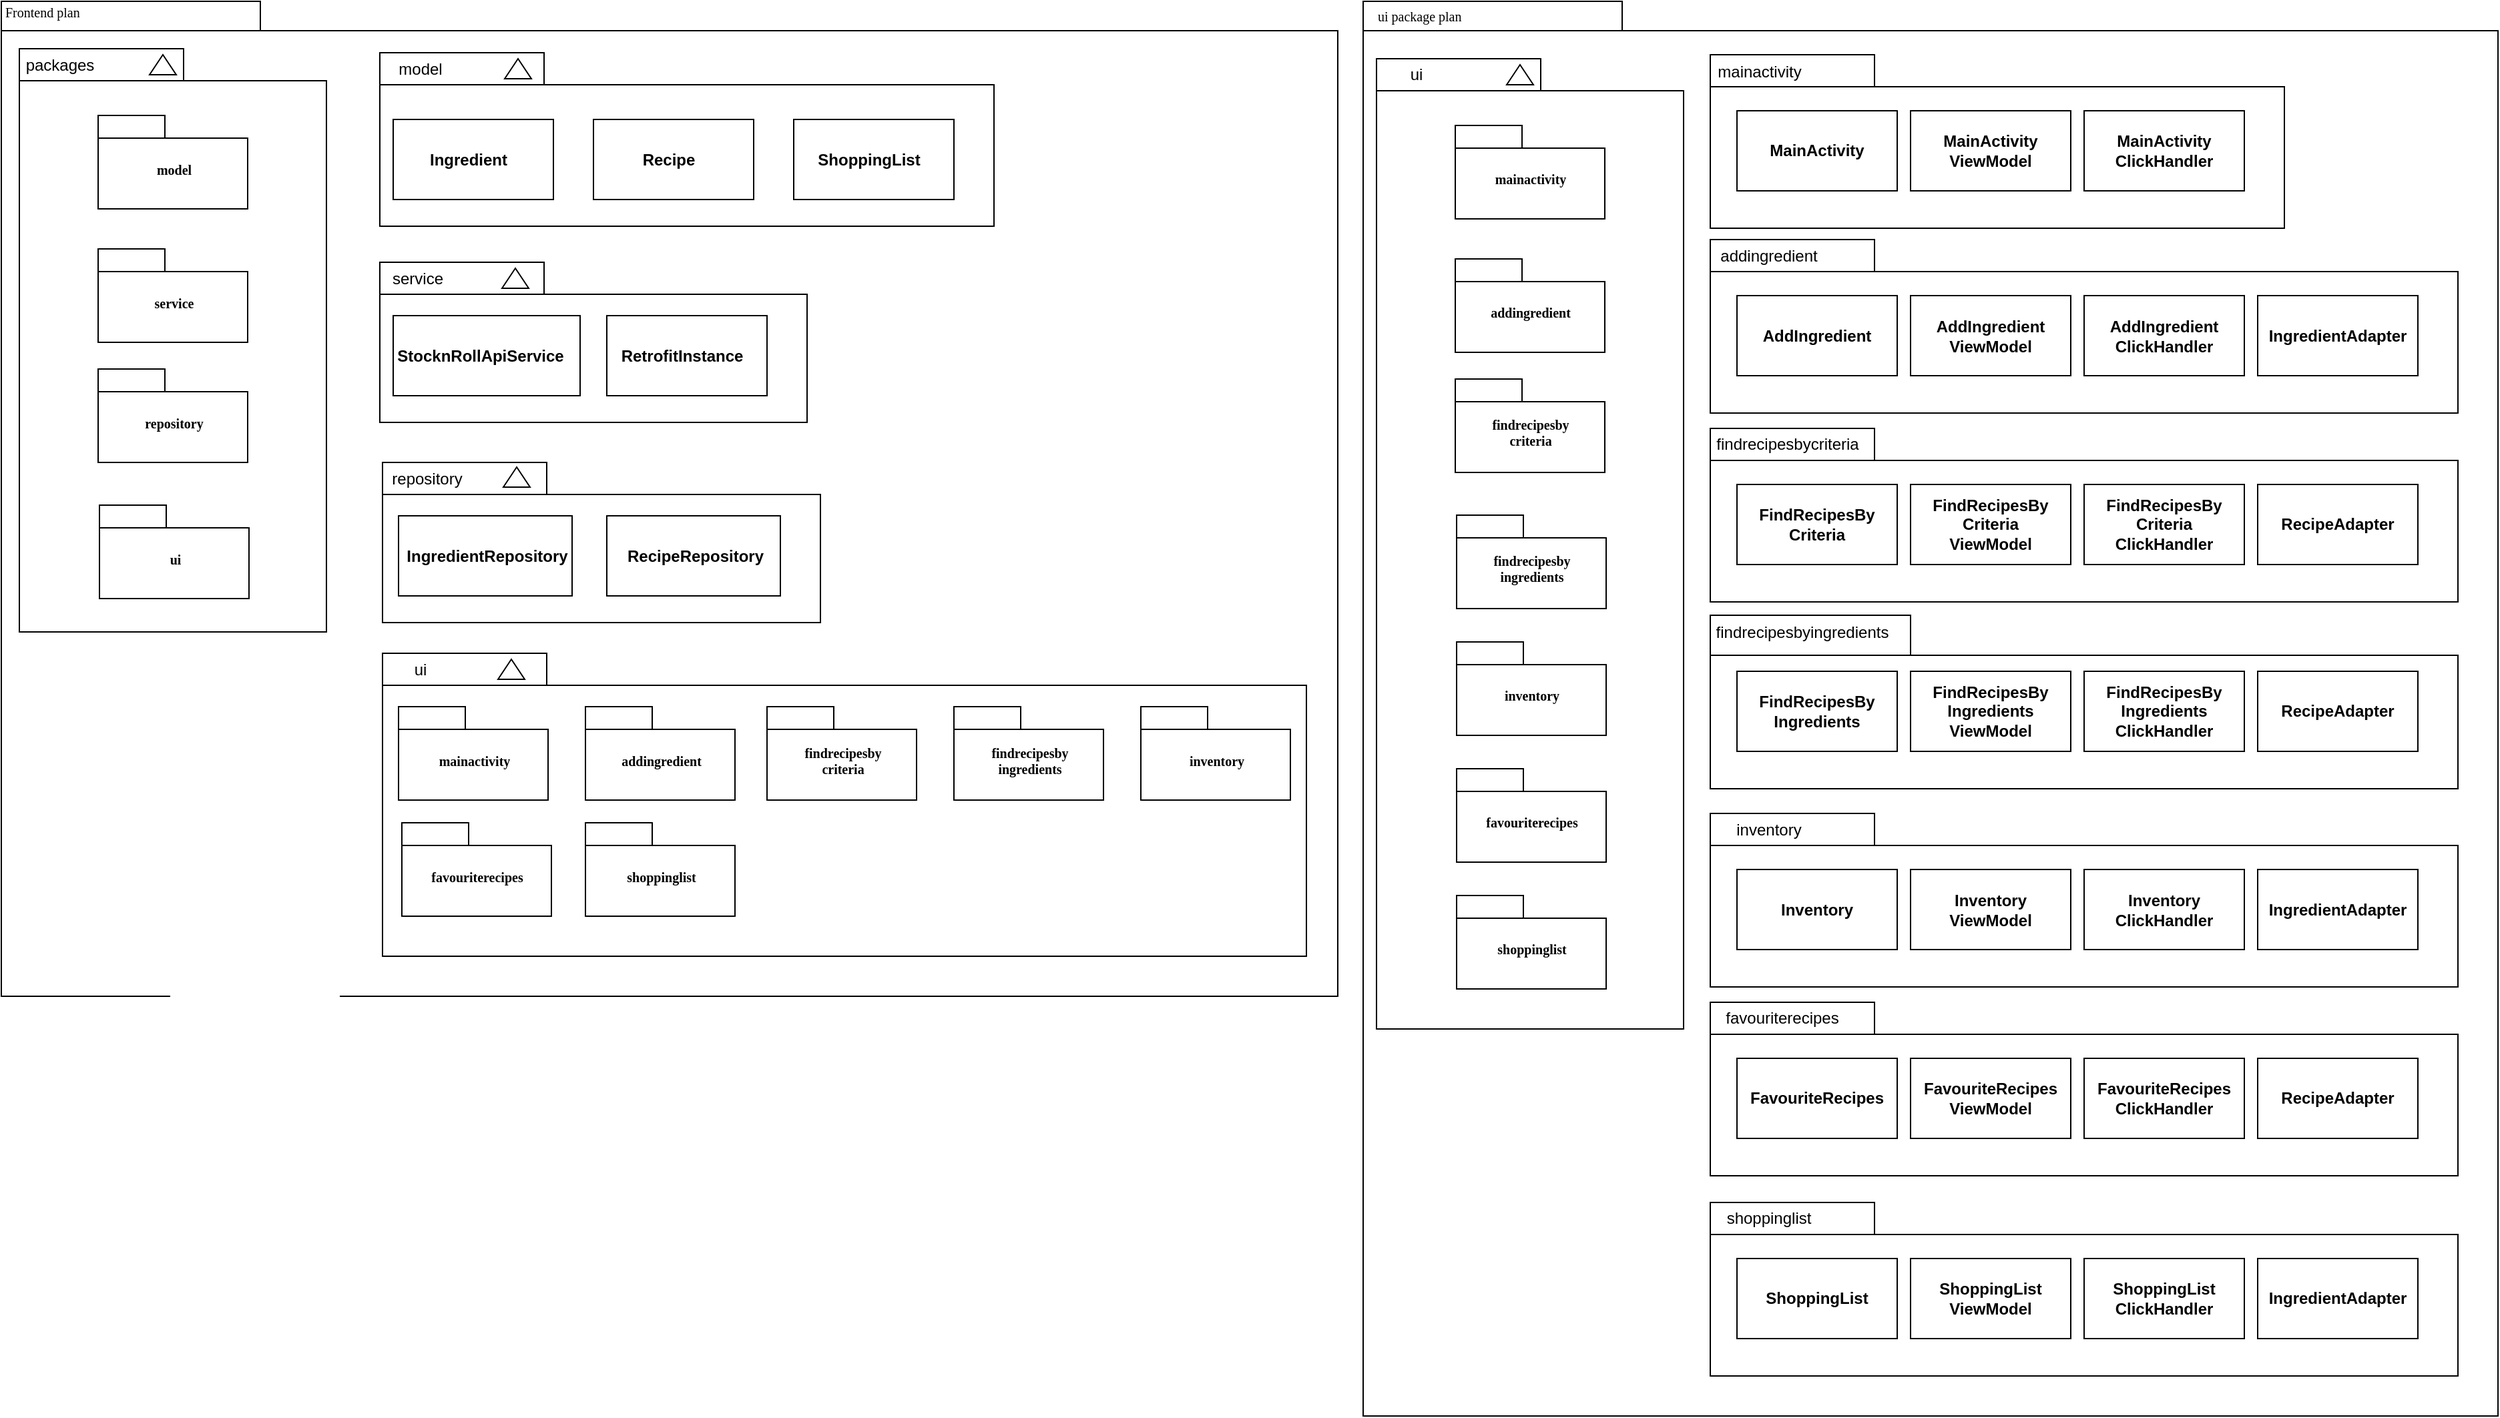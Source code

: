 <mxfile version="24.7.16">
  <diagram name="Page-1" id="b5b7bab2-c9e2-2cf4-8b2a-24fd1a2a6d21">
    <mxGraphModel dx="714" dy="596" grid="1" gridSize="10" guides="1" tooltips="1" connect="1" arrows="1" fold="1" page="1" pageScale="1" pageWidth="827" pageHeight="1169" background="none" math="0" shadow="0">
      <root>
        <mxCell id="0" />
        <mxCell id="1" parent="0" />
        <mxCell id="6e0c8c40b5770093-72" value="" style="shape=folder;fontStyle=1;spacingTop=10;tabWidth=194;tabHeight=22;tabPosition=left;html=1;rounded=0;shadow=0;comic=0;labelBackgroundColor=none;strokeWidth=1;fillColor=none;fontFamily=Verdana;fontSize=10;align=center;" parent="1" vertex="1">
          <mxGeometry x="20" y="13" width="1001" height="745.5" as="geometry" />
        </mxCell>
        <mxCell id="6e0c8c40b5770093-73" value="Frontend plan" style="text;html=1;align=left;verticalAlign=top;spacingTop=-4;fontSize=10;fontFamily=Verdana" parent="1" vertex="1">
          <mxGeometry x="21" y="13" width="130" height="20" as="geometry" />
        </mxCell>
        <mxCell id="JMxXBcDuFq-GakgdSsCB-2" value="" style="group" vertex="1" connectable="0" parent="1">
          <mxGeometry x="33.5" y="45.5" width="230" height="693" as="geometry" />
        </mxCell>
        <mxCell id="JMxXBcDuFq-GakgdSsCB-3" value="&amp;nbsp;" style="text;whiteSpace=wrap;html=1;" vertex="1" parent="JMxXBcDuFq-GakgdSsCB-2">
          <mxGeometry x="40" y="313" width="40" height="40" as="geometry" />
        </mxCell>
        <mxCell id="JMxXBcDuFq-GakgdSsCB-4" value="" style="shape=folder;fontStyle=1;spacingTop=10;tabWidth=123;tabHeight=24;tabPosition=left;html=1;rounded=0;shadow=0;comic=0;labelBackgroundColor=none;strokeWidth=1;fontFamily=Verdana;fontSize=10;align=center;" vertex="1" parent="JMxXBcDuFq-GakgdSsCB-2">
          <mxGeometry y="3" width="230" height="437" as="geometry" />
        </mxCell>
        <mxCell id="JMxXBcDuFq-GakgdSsCB-5" value="" style="triangle;whiteSpace=wrap;html=1;rounded=0;shadow=0;comic=0;labelBackgroundColor=none;strokeWidth=1;fontFamily=Verdana;fontSize=10;align=center;rotation=-90;" vertex="1" parent="JMxXBcDuFq-GakgdSsCB-2">
          <mxGeometry x="100" y="5" width="15" height="20" as="geometry" />
        </mxCell>
        <mxCell id="JMxXBcDuFq-GakgdSsCB-6" value="model" style="shape=folder;fontStyle=1;spacingTop=10;tabWidth=50;tabHeight=17;tabPosition=left;html=1;rounded=0;shadow=0;comic=0;labelBackgroundColor=none;strokeWidth=1;fontFamily=Verdana;fontSize=10;align=center;" vertex="1" parent="JMxXBcDuFq-GakgdSsCB-2">
          <mxGeometry x="59" y="53" width="112" height="70" as="geometry" />
        </mxCell>
        <mxCell id="JMxXBcDuFq-GakgdSsCB-8" value="service" style="shape=folder;fontStyle=1;spacingTop=10;tabWidth=50;tabHeight=17;tabPosition=left;html=1;rounded=0;shadow=0;comic=0;labelBackgroundColor=none;strokeWidth=1;fontFamily=Verdana;fontSize=10;align=center;" vertex="1" parent="JMxXBcDuFq-GakgdSsCB-2">
          <mxGeometry x="59" y="153" width="112" height="70" as="geometry" />
        </mxCell>
        <mxCell id="JMxXBcDuFq-GakgdSsCB-9" value="ui" style="shape=folder;fontStyle=1;spacingTop=10;tabWidth=50;tabHeight=17;tabPosition=left;html=1;rounded=0;shadow=0;comic=0;labelBackgroundColor=none;strokeWidth=1;fontFamily=Verdana;fontSize=10;align=center;" vertex="1" parent="JMxXBcDuFq-GakgdSsCB-2">
          <mxGeometry x="60" y="345" width="112" height="70" as="geometry" />
        </mxCell>
        <mxCell id="JMxXBcDuFq-GakgdSsCB-11" value="&lt;div&gt;packages&lt;/div&gt;" style="text;strokeColor=none;align=center;fillColor=none;html=1;verticalAlign=middle;whiteSpace=wrap;rounded=0;" vertex="1" parent="JMxXBcDuFq-GakgdSsCB-2">
          <mxGeometry width="60" height="30" as="geometry" />
        </mxCell>
        <mxCell id="JMxXBcDuFq-GakgdSsCB-47" value="repository" style="shape=folder;fontStyle=1;spacingTop=10;tabWidth=50;tabHeight=17;tabPosition=left;html=1;rounded=0;shadow=0;comic=0;labelBackgroundColor=none;strokeWidth=1;fontFamily=Verdana;fontSize=10;align=center;" vertex="1" parent="JMxXBcDuFq-GakgdSsCB-2">
          <mxGeometry x="59" y="243" width="112" height="70" as="geometry" />
        </mxCell>
        <mxCell id="JMxXBcDuFq-GakgdSsCB-12" value="" style="group" vertex="1" connectable="0" parent="1">
          <mxGeometry x="303.5" y="48.5" width="460" height="133" as="geometry" />
        </mxCell>
        <mxCell id="JMxXBcDuFq-GakgdSsCB-13" value="" style="shape=folder;fontStyle=1;spacingTop=10;tabWidth=123;tabHeight=24;tabPosition=left;html=1;rounded=0;shadow=0;comic=0;labelBackgroundColor=none;strokeWidth=1;fontFamily=Verdana;fontSize=10;align=center;" vertex="1" parent="JMxXBcDuFq-GakgdSsCB-12">
          <mxGeometry y="3" width="460" height="130" as="geometry" />
        </mxCell>
        <mxCell id="JMxXBcDuFq-GakgdSsCB-14" value="" style="triangle;whiteSpace=wrap;html=1;rounded=0;shadow=0;comic=0;labelBackgroundColor=none;strokeWidth=1;fontFamily=Verdana;fontSize=10;align=center;rotation=-90;" vertex="1" parent="JMxXBcDuFq-GakgdSsCB-12">
          <mxGeometry x="96" y="5" width="15" height="20" as="geometry" />
        </mxCell>
        <mxCell id="JMxXBcDuFq-GakgdSsCB-15" value="model" style="text;strokeColor=none;align=center;fillColor=none;html=1;verticalAlign=middle;whiteSpace=wrap;rounded=0;" vertex="1" parent="JMxXBcDuFq-GakgdSsCB-12">
          <mxGeometry width="60" height="30" as="geometry" />
        </mxCell>
        <mxCell id="JMxXBcDuFq-GakgdSsCB-16" value="" style="group" vertex="1" connectable="0" parent="JMxXBcDuFq-GakgdSsCB-12">
          <mxGeometry x="10" y="53" width="120" height="60" as="geometry" />
        </mxCell>
        <mxCell id="JMxXBcDuFq-GakgdSsCB-17" value="" style="rounded=0;whiteSpace=wrap;html=1;" vertex="1" parent="JMxXBcDuFq-GakgdSsCB-16">
          <mxGeometry width="120" height="60" as="geometry" />
        </mxCell>
        <mxCell id="JMxXBcDuFq-GakgdSsCB-18" value="Ingredient" style="text;strokeColor=none;align=center;fillColor=none;html=1;verticalAlign=middle;whiteSpace=wrap;rounded=0;fontStyle=1" vertex="1" parent="JMxXBcDuFq-GakgdSsCB-16">
          <mxGeometry x="26" y="15" width="60" height="30" as="geometry" />
        </mxCell>
        <mxCell id="JMxXBcDuFq-GakgdSsCB-19" value="" style="group" vertex="1" connectable="0" parent="JMxXBcDuFq-GakgdSsCB-12">
          <mxGeometry x="160" y="53" width="120" height="60" as="geometry" />
        </mxCell>
        <mxCell id="JMxXBcDuFq-GakgdSsCB-20" value="" style="rounded=0;whiteSpace=wrap;html=1;" vertex="1" parent="JMxXBcDuFq-GakgdSsCB-19">
          <mxGeometry width="120" height="60" as="geometry" />
        </mxCell>
        <mxCell id="JMxXBcDuFq-GakgdSsCB-21" value="Recipe" style="text;strokeColor=none;align=center;fillColor=none;html=1;verticalAlign=middle;whiteSpace=wrap;rounded=0;fontStyle=1" vertex="1" parent="JMxXBcDuFq-GakgdSsCB-19">
          <mxGeometry x="26" y="15" width="60" height="30" as="geometry" />
        </mxCell>
        <mxCell id="JMxXBcDuFq-GakgdSsCB-22" value="" style="group" vertex="1" connectable="0" parent="JMxXBcDuFq-GakgdSsCB-12">
          <mxGeometry x="310" y="53" width="120" height="60" as="geometry" />
        </mxCell>
        <mxCell id="JMxXBcDuFq-GakgdSsCB-23" value="" style="rounded=0;whiteSpace=wrap;html=1;" vertex="1" parent="JMxXBcDuFq-GakgdSsCB-22">
          <mxGeometry width="120" height="60" as="geometry" />
        </mxCell>
        <mxCell id="JMxXBcDuFq-GakgdSsCB-24" value="ShoppingList" style="text;strokeColor=none;align=center;fillColor=none;html=1;verticalAlign=middle;whiteSpace=wrap;rounded=0;fontStyle=1" vertex="1" parent="JMxXBcDuFq-GakgdSsCB-22">
          <mxGeometry x="26" y="15" width="60" height="30" as="geometry" />
        </mxCell>
        <mxCell id="JMxXBcDuFq-GakgdSsCB-36" value="" style="shape=folder;fontStyle=1;spacingTop=10;tabWidth=123;tabHeight=24;tabPosition=left;html=1;rounded=0;shadow=0;comic=0;labelBackgroundColor=none;strokeWidth=1;fontFamily=Verdana;fontSize=10;align=center;" vertex="1" parent="1">
          <mxGeometry x="305.5" y="501.5" width="692" height="227" as="geometry" />
        </mxCell>
        <mxCell id="JMxXBcDuFq-GakgdSsCB-37" value="mainactivity" style="shape=folder;fontStyle=1;spacingTop=10;tabWidth=50;tabHeight=17;tabPosition=left;html=1;rounded=0;shadow=0;comic=0;labelBackgroundColor=none;strokeWidth=1;fontFamily=Verdana;fontSize=10;align=center;" vertex="1" parent="1">
          <mxGeometry x="317.5" y="541.5" width="112" height="70" as="geometry" />
        </mxCell>
        <mxCell id="JMxXBcDuFq-GakgdSsCB-38" value="" style="triangle;whiteSpace=wrap;html=1;rounded=0;shadow=0;comic=0;labelBackgroundColor=none;strokeWidth=1;fontFamily=Verdana;fontSize=10;align=center;rotation=-90;" vertex="1" parent="1">
          <mxGeometry x="394.5" y="503.5" width="15" height="20" as="geometry" />
        </mxCell>
        <mxCell id="JMxXBcDuFq-GakgdSsCB-39" value="ui" style="text;strokeColor=none;align=center;fillColor=none;html=1;verticalAlign=middle;whiteSpace=wrap;rounded=0;" vertex="1" parent="1">
          <mxGeometry x="303.5" y="498.5" width="60" height="30" as="geometry" />
        </mxCell>
        <mxCell id="JMxXBcDuFq-GakgdSsCB-40" value="addingredient" style="shape=folder;fontStyle=1;spacingTop=10;tabWidth=50;tabHeight=17;tabPosition=left;html=1;rounded=0;shadow=0;comic=0;labelBackgroundColor=none;strokeWidth=1;fontFamily=Verdana;fontSize=10;align=center;" vertex="1" parent="1">
          <mxGeometry x="457.5" y="541.5" width="112" height="70" as="geometry" />
        </mxCell>
        <mxCell id="JMxXBcDuFq-GakgdSsCB-54" value="" style="group" vertex="1" connectable="0" parent="1">
          <mxGeometry x="305.5" y="355.5" width="328" height="123" as="geometry" />
        </mxCell>
        <mxCell id="JMxXBcDuFq-GakgdSsCB-48" value="" style="shape=folder;fontStyle=1;spacingTop=10;tabWidth=123;tabHeight=24;tabPosition=left;html=1;rounded=0;shadow=0;comic=0;labelBackgroundColor=none;strokeWidth=1;fontFamily=Verdana;fontSize=10;align=center;" vertex="1" parent="JMxXBcDuFq-GakgdSsCB-54">
          <mxGeometry y="3" width="328" height="120" as="geometry" />
        </mxCell>
        <mxCell id="JMxXBcDuFq-GakgdSsCB-44" value="" style="group" vertex="1" connectable="0" parent="JMxXBcDuFq-GakgdSsCB-54">
          <mxGeometry x="168" y="43" width="130" height="60" as="geometry" />
        </mxCell>
        <mxCell id="JMxXBcDuFq-GakgdSsCB-45" value="" style="rounded=0;whiteSpace=wrap;html=1;" vertex="1" parent="JMxXBcDuFq-GakgdSsCB-44">
          <mxGeometry width="130" height="60" as="geometry" />
        </mxCell>
        <mxCell id="JMxXBcDuFq-GakgdSsCB-46" value="RecipeRepository" style="text;strokeColor=none;align=center;fillColor=none;html=1;verticalAlign=middle;whiteSpace=wrap;rounded=0;fontStyle=1" vertex="1" parent="JMxXBcDuFq-GakgdSsCB-44">
          <mxGeometry x="36" y="15" width="60" height="30" as="geometry" />
        </mxCell>
        <mxCell id="JMxXBcDuFq-GakgdSsCB-43" value="" style="group" vertex="1" connectable="0" parent="JMxXBcDuFq-GakgdSsCB-54">
          <mxGeometry x="12" y="43" width="130" height="60" as="geometry" />
        </mxCell>
        <mxCell id="JMxXBcDuFq-GakgdSsCB-49" value="" style="group" vertex="1" connectable="0" parent="JMxXBcDuFq-GakgdSsCB-43">
          <mxGeometry width="130" height="60" as="geometry" />
        </mxCell>
        <mxCell id="JMxXBcDuFq-GakgdSsCB-41" value="" style="rounded=0;whiteSpace=wrap;html=1;" vertex="1" parent="JMxXBcDuFq-GakgdSsCB-49">
          <mxGeometry width="130" height="60" as="geometry" />
        </mxCell>
        <mxCell id="JMxXBcDuFq-GakgdSsCB-42" value="&lt;div&gt;IngredientRepository&lt;/div&gt;" style="text;strokeColor=none;align=center;fillColor=none;html=1;verticalAlign=middle;whiteSpace=wrap;rounded=0;fontStyle=1" vertex="1" parent="JMxXBcDuFq-GakgdSsCB-49">
          <mxGeometry x="36" y="15" width="60" height="30" as="geometry" />
        </mxCell>
        <mxCell id="JMxXBcDuFq-GakgdSsCB-51" value="repository" style="text;strokeColor=none;align=center;fillColor=none;html=1;verticalAlign=middle;whiteSpace=wrap;rounded=0;" vertex="1" parent="JMxXBcDuFq-GakgdSsCB-54">
          <mxGeometry x="3" width="60" height="30" as="geometry" />
        </mxCell>
        <mxCell id="JMxXBcDuFq-GakgdSsCB-53" value="" style="triangle;whiteSpace=wrap;html=1;rounded=0;shadow=0;comic=0;labelBackgroundColor=none;strokeWidth=1;fontFamily=Verdana;fontSize=10;align=center;rotation=-90;" vertex="1" parent="JMxXBcDuFq-GakgdSsCB-54">
          <mxGeometry x="93" y="4" width="15" height="20" as="geometry" />
        </mxCell>
        <mxCell id="JMxXBcDuFq-GakgdSsCB-55" value="" style="group" vertex="1" connectable="0" parent="1">
          <mxGeometry x="301.5" y="205.5" width="322" height="123" as="geometry" />
        </mxCell>
        <mxCell id="JMxXBcDuFq-GakgdSsCB-25" value="" style="shape=folder;fontStyle=1;spacingTop=10;tabWidth=123;tabHeight=24;tabPosition=left;html=1;rounded=0;shadow=0;comic=0;labelBackgroundColor=none;strokeWidth=1;fontFamily=Verdana;fontSize=10;align=center;" vertex="1" parent="JMxXBcDuFq-GakgdSsCB-55">
          <mxGeometry x="2" y="3" width="320" height="120" as="geometry" />
        </mxCell>
        <mxCell id="JMxXBcDuFq-GakgdSsCB-26" value="" style="triangle;whiteSpace=wrap;html=1;rounded=0;shadow=0;comic=0;labelBackgroundColor=none;strokeWidth=1;fontFamily=Verdana;fontSize=10;align=center;rotation=-90;" vertex="1" parent="JMxXBcDuFq-GakgdSsCB-55">
          <mxGeometry x="96" y="5" width="15" height="20" as="geometry" />
        </mxCell>
        <mxCell id="JMxXBcDuFq-GakgdSsCB-27" value="service" style="text;strokeColor=none;align=center;fillColor=none;html=1;verticalAlign=middle;whiteSpace=wrap;rounded=0;" vertex="1" parent="JMxXBcDuFq-GakgdSsCB-55">
          <mxGeometry width="60" height="30" as="geometry" />
        </mxCell>
        <mxCell id="JMxXBcDuFq-GakgdSsCB-29" value="" style="group" vertex="1" connectable="0" parent="JMxXBcDuFq-GakgdSsCB-55">
          <mxGeometry x="12" y="43" width="140" height="60" as="geometry" />
        </mxCell>
        <mxCell id="JMxXBcDuFq-GakgdSsCB-30" value="" style="rounded=0;whiteSpace=wrap;html=1;" vertex="1" parent="JMxXBcDuFq-GakgdSsCB-29">
          <mxGeometry width="140" height="60" as="geometry" />
        </mxCell>
        <mxCell id="JMxXBcDuFq-GakgdSsCB-31" value="StocknRollApiService" style="text;strokeColor=none;align=center;fillColor=none;html=1;verticalAlign=middle;whiteSpace=wrap;rounded=0;fontStyle=1" vertex="1" parent="JMxXBcDuFq-GakgdSsCB-29">
          <mxGeometry x="30.333" y="15" width="70" height="30" as="geometry" />
        </mxCell>
        <mxCell id="JMxXBcDuFq-GakgdSsCB-32" value="" style="group" vertex="1" connectable="0" parent="JMxXBcDuFq-GakgdSsCB-55">
          <mxGeometry x="172" y="43" width="120" height="60" as="geometry" />
        </mxCell>
        <mxCell id="JMxXBcDuFq-GakgdSsCB-33" value="" style="rounded=0;whiteSpace=wrap;html=1;" vertex="1" parent="JMxXBcDuFq-GakgdSsCB-32">
          <mxGeometry width="120" height="60" as="geometry" />
        </mxCell>
        <mxCell id="JMxXBcDuFq-GakgdSsCB-34" value="RetrofitInstance" style="text;strokeColor=none;align=center;fillColor=none;html=1;verticalAlign=middle;whiteSpace=wrap;rounded=0;fontStyle=1" vertex="1" parent="JMxXBcDuFq-GakgdSsCB-32">
          <mxGeometry x="26" y="15" width="60" height="30" as="geometry" />
        </mxCell>
        <mxCell id="JMxXBcDuFq-GakgdSsCB-56" value="findrecipesby&lt;br&gt;criteria" style="shape=folder;fontStyle=1;spacingTop=10;tabWidth=50;tabHeight=17;tabPosition=left;html=1;rounded=0;shadow=0;comic=0;labelBackgroundColor=none;strokeWidth=1;fontFamily=Verdana;fontSize=10;align=center;" vertex="1" parent="1">
          <mxGeometry x="593.5" y="541.5" width="112" height="70" as="geometry" />
        </mxCell>
        <mxCell id="JMxXBcDuFq-GakgdSsCB-57" value="findrecipesby&lt;br&gt;ingredients" style="shape=folder;fontStyle=1;spacingTop=10;tabWidth=50;tabHeight=17;tabPosition=left;html=1;rounded=0;shadow=0;comic=0;labelBackgroundColor=none;strokeWidth=1;fontFamily=Verdana;fontSize=10;align=center;" vertex="1" parent="1">
          <mxGeometry x="733.5" y="541.5" width="112" height="70" as="geometry" />
        </mxCell>
        <mxCell id="JMxXBcDuFq-GakgdSsCB-58" value="inventory" style="shape=folder;fontStyle=1;spacingTop=10;tabWidth=50;tabHeight=17;tabPosition=left;html=1;rounded=0;shadow=0;comic=0;labelBackgroundColor=none;strokeWidth=1;fontFamily=Verdana;fontSize=10;align=center;" vertex="1" parent="1">
          <mxGeometry x="873.5" y="541.5" width="112" height="70" as="geometry" />
        </mxCell>
        <mxCell id="JMxXBcDuFq-GakgdSsCB-59" value="shoppinglist" style="shape=folder;fontStyle=1;spacingTop=10;tabWidth=50;tabHeight=17;tabPosition=left;html=1;rounded=0;shadow=0;comic=0;labelBackgroundColor=none;strokeWidth=1;fontFamily=Verdana;fontSize=10;align=center;" vertex="1" parent="1">
          <mxGeometry x="457.5" y="628.5" width="112" height="70" as="geometry" />
        </mxCell>
        <mxCell id="JMxXBcDuFq-GakgdSsCB-62" value="" style="shape=folder;fontStyle=0;spacingTop=10;tabWidth=194;tabHeight=22;tabPosition=left;html=1;rounded=0;shadow=0;comic=0;labelBackgroundColor=none;strokeWidth=1;fillColor=none;fontFamily=Verdana;fontSize=10;align=center;" vertex="1" parent="1">
          <mxGeometry x="1040" y="13" width="850" height="1060" as="geometry" />
        </mxCell>
        <mxCell id="JMxXBcDuFq-GakgdSsCB-63" value="ui package plan" style="text;html=1;align=left;verticalAlign=top;spacingTop=-4;fontSize=10;fontFamily=Verdana" vertex="1" parent="1">
          <mxGeometry x="1049" y="16" width="130" height="20" as="geometry" />
        </mxCell>
        <mxCell id="JMxXBcDuFq-GakgdSsCB-64" value="" style="group" vertex="1" connectable="0" parent="1">
          <mxGeometry x="1050" y="53" width="230" height="900" as="geometry" />
        </mxCell>
        <mxCell id="JMxXBcDuFq-GakgdSsCB-65" value="&amp;nbsp;" style="text;whiteSpace=wrap;html=1;" vertex="1" parent="JMxXBcDuFq-GakgdSsCB-64">
          <mxGeometry x="40" y="313" width="40" height="40" as="geometry" />
        </mxCell>
        <mxCell id="JMxXBcDuFq-GakgdSsCB-66" value="" style="shape=folder;fontStyle=1;spacingTop=10;tabWidth=123;tabHeight=24;tabPosition=left;html=1;rounded=0;shadow=0;comic=0;labelBackgroundColor=none;strokeWidth=1;fontFamily=Verdana;fontSize=10;align=center;" vertex="1" parent="JMxXBcDuFq-GakgdSsCB-64">
          <mxGeometry y="3" width="230" height="727" as="geometry" />
        </mxCell>
        <mxCell id="JMxXBcDuFq-GakgdSsCB-67" value="" style="triangle;whiteSpace=wrap;html=1;rounded=0;shadow=0;comic=0;labelBackgroundColor=none;strokeWidth=1;fontFamily=Verdana;fontSize=10;align=center;rotation=-90;" vertex="1" parent="JMxXBcDuFq-GakgdSsCB-64">
          <mxGeometry x="100" y="5" width="15" height="20" as="geometry" />
        </mxCell>
        <mxCell id="JMxXBcDuFq-GakgdSsCB-68" value="mainactivity" style="shape=folder;fontStyle=1;spacingTop=10;tabWidth=50;tabHeight=17;tabPosition=left;html=1;rounded=0;shadow=0;comic=0;labelBackgroundColor=none;strokeWidth=1;fontFamily=Verdana;fontSize=10;align=center;" vertex="1" parent="JMxXBcDuFq-GakgdSsCB-64">
          <mxGeometry x="59" y="53" width="112" height="70" as="geometry" />
        </mxCell>
        <mxCell id="JMxXBcDuFq-GakgdSsCB-69" value="addingredient" style="shape=folder;fontStyle=1;spacingTop=10;tabWidth=50;tabHeight=17;tabPosition=left;html=1;rounded=0;shadow=0;comic=0;labelBackgroundColor=none;strokeWidth=1;fontFamily=Verdana;fontSize=10;align=center;" vertex="1" parent="JMxXBcDuFq-GakgdSsCB-64">
          <mxGeometry x="59" y="153" width="112" height="70" as="geometry" />
        </mxCell>
        <mxCell id="JMxXBcDuFq-GakgdSsCB-70" value="findrecipesby&lt;br&gt;ingredients" style="shape=folder;fontStyle=1;spacingTop=10;tabWidth=50;tabHeight=17;tabPosition=left;html=1;rounded=0;shadow=0;comic=0;labelBackgroundColor=none;strokeWidth=1;fontFamily=Verdana;fontSize=10;align=center;" vertex="1" parent="JMxXBcDuFq-GakgdSsCB-64">
          <mxGeometry x="60" y="345" width="112" height="70" as="geometry" />
        </mxCell>
        <mxCell id="JMxXBcDuFq-GakgdSsCB-71" value="ui" style="text;strokeColor=none;align=center;fillColor=none;html=1;verticalAlign=middle;whiteSpace=wrap;rounded=0;" vertex="1" parent="JMxXBcDuFq-GakgdSsCB-64">
          <mxGeometry width="60" height="30" as="geometry" />
        </mxCell>
        <mxCell id="JMxXBcDuFq-GakgdSsCB-72" value="findrecipesby&lt;br&gt;criteria" style="shape=folder;fontStyle=1;spacingTop=10;tabWidth=50;tabHeight=17;tabPosition=left;html=1;rounded=0;shadow=0;comic=0;labelBackgroundColor=none;strokeWidth=1;fontFamily=Verdana;fontSize=10;align=center;" vertex="1" parent="JMxXBcDuFq-GakgdSsCB-64">
          <mxGeometry x="59" y="243" width="112" height="70" as="geometry" />
        </mxCell>
        <mxCell id="JMxXBcDuFq-GakgdSsCB-74" value="inventory" style="shape=folder;fontStyle=1;spacingTop=10;tabWidth=50;tabHeight=17;tabPosition=left;html=1;rounded=0;shadow=0;comic=0;labelBackgroundColor=none;strokeWidth=1;fontFamily=Verdana;fontSize=10;align=center;" vertex="1" parent="JMxXBcDuFq-GakgdSsCB-64">
          <mxGeometry x="60" y="440" width="112" height="70" as="geometry" />
        </mxCell>
        <mxCell id="JMxXBcDuFq-GakgdSsCB-75" value="shoppinglist" style="shape=folder;fontStyle=1;spacingTop=10;tabWidth=50;tabHeight=17;tabPosition=left;html=1;rounded=0;shadow=0;comic=0;labelBackgroundColor=none;strokeWidth=1;fontFamily=Verdana;fontSize=10;align=center;" vertex="1" parent="JMxXBcDuFq-GakgdSsCB-64">
          <mxGeometry x="60" y="630" width="112" height="70" as="geometry" />
        </mxCell>
        <mxCell id="JMxXBcDuFq-GakgdSsCB-189" value="favouriterecipes" style="shape=folder;fontStyle=1;spacingTop=10;tabWidth=50;tabHeight=17;tabPosition=left;html=1;rounded=0;shadow=0;comic=0;labelBackgroundColor=none;strokeWidth=1;fontFamily=Verdana;fontSize=10;align=center;" vertex="1" parent="JMxXBcDuFq-GakgdSsCB-64">
          <mxGeometry x="60" y="535" width="112" height="70" as="geometry" />
        </mxCell>
        <mxCell id="JMxXBcDuFq-GakgdSsCB-108" value="" style="group" vertex="1" connectable="0" parent="1">
          <mxGeometry x="1300" y="53" width="430" height="130" as="geometry" />
        </mxCell>
        <mxCell id="JMxXBcDuFq-GakgdSsCB-76" value="" style="shape=folder;fontStyle=1;spacingTop=10;tabWidth=123;tabHeight=24;tabPosition=left;html=1;rounded=0;shadow=0;comic=0;labelBackgroundColor=none;strokeWidth=1;fontFamily=Verdana;fontSize=10;align=center;" vertex="1" parent="JMxXBcDuFq-GakgdSsCB-108">
          <mxGeometry width="430" height="130" as="geometry" />
        </mxCell>
        <mxCell id="JMxXBcDuFq-GakgdSsCB-77" value="mainactivity" style="text;strokeColor=none;align=center;fillColor=none;html=1;verticalAlign=middle;whiteSpace=wrap;rounded=0;" vertex="1" parent="JMxXBcDuFq-GakgdSsCB-108">
          <mxGeometry x="7" y="-2" width="60" height="30" as="geometry" />
        </mxCell>
        <mxCell id="JMxXBcDuFq-GakgdSsCB-92" value="" style="group" vertex="1" connectable="0" parent="JMxXBcDuFq-GakgdSsCB-108">
          <mxGeometry x="20" y="42" width="120" height="60" as="geometry" />
        </mxCell>
        <mxCell id="JMxXBcDuFq-GakgdSsCB-90" value="" style="rounded=0;whiteSpace=wrap;html=1;" vertex="1" parent="JMxXBcDuFq-GakgdSsCB-92">
          <mxGeometry width="120" height="60" as="geometry" />
        </mxCell>
        <mxCell id="JMxXBcDuFq-GakgdSsCB-91" value="MainActivity" style="text;strokeColor=none;align=center;fillColor=none;html=1;verticalAlign=middle;whiteSpace=wrap;rounded=0;fontStyle=1" vertex="1" parent="JMxXBcDuFq-GakgdSsCB-92">
          <mxGeometry x="30" y="15" width="60" height="30" as="geometry" />
        </mxCell>
        <mxCell id="JMxXBcDuFq-GakgdSsCB-94" value="" style="group" vertex="1" connectable="0" parent="JMxXBcDuFq-GakgdSsCB-108">
          <mxGeometry x="150" y="42" width="120" height="60" as="geometry" />
        </mxCell>
        <mxCell id="JMxXBcDuFq-GakgdSsCB-95" value="" style="rounded=0;whiteSpace=wrap;html=1;" vertex="1" parent="JMxXBcDuFq-GakgdSsCB-94">
          <mxGeometry width="120" height="60" as="geometry" />
        </mxCell>
        <mxCell id="JMxXBcDuFq-GakgdSsCB-96" value="MainActivity&lt;br&gt;ViewModel" style="text;strokeColor=none;align=center;fillColor=none;html=1;verticalAlign=middle;whiteSpace=wrap;rounded=0;fontStyle=1" vertex="1" parent="JMxXBcDuFq-GakgdSsCB-94">
          <mxGeometry x="30" y="15" width="60" height="30" as="geometry" />
        </mxCell>
        <mxCell id="JMxXBcDuFq-GakgdSsCB-101" value="" style="group" vertex="1" connectable="0" parent="JMxXBcDuFq-GakgdSsCB-108">
          <mxGeometry x="280" y="42" width="120" height="60" as="geometry" />
        </mxCell>
        <mxCell id="JMxXBcDuFq-GakgdSsCB-102" value="" style="rounded=0;whiteSpace=wrap;html=1;" vertex="1" parent="JMxXBcDuFq-GakgdSsCB-101">
          <mxGeometry width="120" height="60" as="geometry" />
        </mxCell>
        <mxCell id="JMxXBcDuFq-GakgdSsCB-103" value="MainActivity&lt;br&gt;ClickHandler" style="text;strokeColor=none;align=center;fillColor=none;html=1;verticalAlign=middle;whiteSpace=wrap;rounded=0;fontStyle=1" vertex="1" parent="JMxXBcDuFq-GakgdSsCB-101">
          <mxGeometry x="30" y="15" width="60" height="30" as="geometry" />
        </mxCell>
        <mxCell id="JMxXBcDuFq-GakgdSsCB-109" value="" style="group" vertex="1" connectable="0" parent="1">
          <mxGeometry x="1300" y="913" width="560" height="130" as="geometry" />
        </mxCell>
        <mxCell id="JMxXBcDuFq-GakgdSsCB-110" value="" style="shape=folder;fontStyle=1;spacingTop=10;tabWidth=123;tabHeight=24;tabPosition=left;html=1;rounded=0;shadow=0;comic=0;labelBackgroundColor=none;strokeWidth=1;fontFamily=Verdana;fontSize=10;align=center;" vertex="1" parent="JMxXBcDuFq-GakgdSsCB-109">
          <mxGeometry width="560" height="130" as="geometry" />
        </mxCell>
        <mxCell id="JMxXBcDuFq-GakgdSsCB-111" value="shoppinglist" style="text;strokeColor=none;align=center;fillColor=none;html=1;verticalAlign=middle;whiteSpace=wrap;rounded=0;" vertex="1" parent="JMxXBcDuFq-GakgdSsCB-109">
          <mxGeometry x="14" y="-3" width="60" height="30" as="geometry" />
        </mxCell>
        <mxCell id="JMxXBcDuFq-GakgdSsCB-112" value="" style="group" vertex="1" connectable="0" parent="JMxXBcDuFq-GakgdSsCB-109">
          <mxGeometry x="20" y="42" width="120" height="60" as="geometry" />
        </mxCell>
        <mxCell id="JMxXBcDuFq-GakgdSsCB-113" value="" style="rounded=0;whiteSpace=wrap;html=1;" vertex="1" parent="JMxXBcDuFq-GakgdSsCB-112">
          <mxGeometry width="120" height="60" as="geometry" />
        </mxCell>
        <mxCell id="JMxXBcDuFq-GakgdSsCB-114" value="ShoppingList" style="text;strokeColor=none;align=center;fillColor=none;html=1;verticalAlign=middle;whiteSpace=wrap;rounded=0;fontStyle=1" vertex="1" parent="JMxXBcDuFq-GakgdSsCB-112">
          <mxGeometry x="30" y="15" width="60" height="30" as="geometry" />
        </mxCell>
        <mxCell id="JMxXBcDuFq-GakgdSsCB-115" value="" style="group" vertex="1" connectable="0" parent="JMxXBcDuFq-GakgdSsCB-109">
          <mxGeometry x="150" y="42" width="120" height="60" as="geometry" />
        </mxCell>
        <mxCell id="JMxXBcDuFq-GakgdSsCB-116" value="" style="rounded=0;whiteSpace=wrap;html=1;" vertex="1" parent="JMxXBcDuFq-GakgdSsCB-115">
          <mxGeometry width="120" height="60" as="geometry" />
        </mxCell>
        <mxCell id="JMxXBcDuFq-GakgdSsCB-117" value="ShoppingList&lt;br&gt;ViewModel" style="text;strokeColor=none;align=center;fillColor=none;html=1;verticalAlign=middle;whiteSpace=wrap;rounded=0;fontStyle=1" vertex="1" parent="JMxXBcDuFq-GakgdSsCB-115">
          <mxGeometry x="30" y="15" width="60" height="30" as="geometry" />
        </mxCell>
        <mxCell id="JMxXBcDuFq-GakgdSsCB-118" value="" style="group" vertex="1" connectable="0" parent="JMxXBcDuFq-GakgdSsCB-109">
          <mxGeometry x="280" y="42" width="120" height="60" as="geometry" />
        </mxCell>
        <mxCell id="JMxXBcDuFq-GakgdSsCB-119" value="" style="rounded=0;whiteSpace=wrap;html=1;" vertex="1" parent="JMxXBcDuFq-GakgdSsCB-118">
          <mxGeometry width="120" height="60" as="geometry" />
        </mxCell>
        <mxCell id="JMxXBcDuFq-GakgdSsCB-120" value="ShoppingList&lt;br&gt;ClickHandler" style="text;strokeColor=none;align=center;fillColor=none;html=1;verticalAlign=middle;whiteSpace=wrap;rounded=0;fontStyle=1" vertex="1" parent="JMxXBcDuFq-GakgdSsCB-118">
          <mxGeometry x="30" y="15" width="60" height="30" as="geometry" />
        </mxCell>
        <mxCell id="JMxXBcDuFq-GakgdSsCB-124" value="" style="group" vertex="1" connectable="0" parent="JMxXBcDuFq-GakgdSsCB-109">
          <mxGeometry x="410" y="42" width="120" height="60" as="geometry" />
        </mxCell>
        <mxCell id="JMxXBcDuFq-GakgdSsCB-125" value="" style="rounded=0;whiteSpace=wrap;html=1;" vertex="1" parent="JMxXBcDuFq-GakgdSsCB-124">
          <mxGeometry width="120" height="60" as="geometry" />
        </mxCell>
        <mxCell id="JMxXBcDuFq-GakgdSsCB-126" value="IngredientAdapter" style="text;strokeColor=none;align=center;fillColor=none;html=1;verticalAlign=middle;whiteSpace=wrap;rounded=0;fontStyle=1" vertex="1" parent="JMxXBcDuFq-GakgdSsCB-124">
          <mxGeometry x="30" y="15" width="60" height="30" as="geometry" />
        </mxCell>
        <mxCell id="JMxXBcDuFq-GakgdSsCB-127" value="" style="group" vertex="1" connectable="0" parent="1">
          <mxGeometry x="1300" y="333" width="560" height="130" as="geometry" />
        </mxCell>
        <mxCell id="JMxXBcDuFq-GakgdSsCB-128" value="" style="shape=folder;fontStyle=1;spacingTop=10;tabWidth=123;tabHeight=24;tabPosition=left;html=1;rounded=0;shadow=0;comic=0;labelBackgroundColor=none;strokeWidth=1;fontFamily=Verdana;fontSize=10;align=center;" vertex="1" parent="JMxXBcDuFq-GakgdSsCB-127">
          <mxGeometry width="560" height="130" as="geometry" />
        </mxCell>
        <mxCell id="JMxXBcDuFq-GakgdSsCB-129" value="findrecipesbycriteria" style="text;strokeColor=none;align=center;fillColor=none;html=1;verticalAlign=middle;whiteSpace=wrap;rounded=0;" vertex="1" parent="JMxXBcDuFq-GakgdSsCB-127">
          <mxGeometry x="28" y="-3" width="60" height="30" as="geometry" />
        </mxCell>
        <mxCell id="JMxXBcDuFq-GakgdSsCB-130" value="" style="group" vertex="1" connectable="0" parent="JMxXBcDuFq-GakgdSsCB-127">
          <mxGeometry x="20" y="42" width="120" height="60" as="geometry" />
        </mxCell>
        <mxCell id="JMxXBcDuFq-GakgdSsCB-131" value="" style="rounded=0;whiteSpace=wrap;html=1;" vertex="1" parent="JMxXBcDuFq-GakgdSsCB-130">
          <mxGeometry width="120" height="60" as="geometry" />
        </mxCell>
        <mxCell id="JMxXBcDuFq-GakgdSsCB-132" value="FindRecipesBy&lt;br&gt;Criteria" style="text;strokeColor=none;align=center;fillColor=none;html=1;verticalAlign=middle;whiteSpace=wrap;rounded=0;fontStyle=1" vertex="1" parent="JMxXBcDuFq-GakgdSsCB-130">
          <mxGeometry x="30" y="15" width="60" height="30" as="geometry" />
        </mxCell>
        <mxCell id="JMxXBcDuFq-GakgdSsCB-133" value="" style="group" vertex="1" connectable="0" parent="JMxXBcDuFq-GakgdSsCB-127">
          <mxGeometry x="150" y="42" width="120" height="60" as="geometry" />
        </mxCell>
        <mxCell id="JMxXBcDuFq-GakgdSsCB-134" value="" style="rounded=0;whiteSpace=wrap;html=1;" vertex="1" parent="JMxXBcDuFq-GakgdSsCB-133">
          <mxGeometry width="120" height="60" as="geometry" />
        </mxCell>
        <mxCell id="JMxXBcDuFq-GakgdSsCB-135" value="FindRecipesBy&lt;br&gt;Criteria&lt;br&gt;ViewModel" style="text;strokeColor=none;align=center;fillColor=none;html=1;verticalAlign=middle;whiteSpace=wrap;rounded=0;fontStyle=1" vertex="1" parent="JMxXBcDuFq-GakgdSsCB-133">
          <mxGeometry x="30" y="15" width="60" height="30" as="geometry" />
        </mxCell>
        <mxCell id="JMxXBcDuFq-GakgdSsCB-136" value="" style="group" vertex="1" connectable="0" parent="JMxXBcDuFq-GakgdSsCB-127">
          <mxGeometry x="280" y="42" width="120" height="60" as="geometry" />
        </mxCell>
        <mxCell id="JMxXBcDuFq-GakgdSsCB-137" value="" style="rounded=0;whiteSpace=wrap;html=1;" vertex="1" parent="JMxXBcDuFq-GakgdSsCB-136">
          <mxGeometry width="120" height="60" as="geometry" />
        </mxCell>
        <mxCell id="JMxXBcDuFq-GakgdSsCB-138" value="FindRecipesBy&lt;br&gt;Criteria&lt;br&gt;ClickHandler" style="text;strokeColor=none;align=center;fillColor=none;html=1;verticalAlign=middle;whiteSpace=wrap;rounded=0;fontStyle=1" vertex="1" parent="JMxXBcDuFq-GakgdSsCB-136">
          <mxGeometry x="30" y="15" width="60" height="30" as="geometry" />
        </mxCell>
        <mxCell id="JMxXBcDuFq-GakgdSsCB-139" value="" style="group" vertex="1" connectable="0" parent="JMxXBcDuFq-GakgdSsCB-127">
          <mxGeometry x="410" y="42" width="120" height="60" as="geometry" />
        </mxCell>
        <mxCell id="JMxXBcDuFq-GakgdSsCB-140" value="" style="rounded=0;whiteSpace=wrap;html=1;" vertex="1" parent="JMxXBcDuFq-GakgdSsCB-139">
          <mxGeometry width="120" height="60" as="geometry" />
        </mxCell>
        <mxCell id="JMxXBcDuFq-GakgdSsCB-141" value="RecipeAdapter" style="text;strokeColor=none;align=center;fillColor=none;html=1;verticalAlign=middle;whiteSpace=wrap;rounded=0;fontStyle=1" vertex="1" parent="JMxXBcDuFq-GakgdSsCB-139">
          <mxGeometry x="30" y="15" width="60" height="30" as="geometry" />
        </mxCell>
        <mxCell id="JMxXBcDuFq-GakgdSsCB-142" value="" style="group" vertex="1" connectable="0" parent="1">
          <mxGeometry x="1300" y="473" width="560" height="130" as="geometry" />
        </mxCell>
        <mxCell id="JMxXBcDuFq-GakgdSsCB-143" value="" style="shape=folder;fontStyle=1;spacingTop=10;tabWidth=150;tabHeight=30;tabPosition=left;html=1;rounded=0;shadow=0;comic=0;labelBackgroundColor=none;strokeWidth=1;fontFamily=Verdana;fontSize=10;align=center;" vertex="1" parent="JMxXBcDuFq-GakgdSsCB-142">
          <mxGeometry width="560" height="130" as="geometry" />
        </mxCell>
        <mxCell id="JMxXBcDuFq-GakgdSsCB-144" value="findrecipesbyingredients" style="text;strokeColor=none;align=center;fillColor=none;html=1;verticalAlign=middle;whiteSpace=wrap;rounded=0;" vertex="1" parent="JMxXBcDuFq-GakgdSsCB-142">
          <mxGeometry x="39" y="-2" width="60" height="30" as="geometry" />
        </mxCell>
        <mxCell id="JMxXBcDuFq-GakgdSsCB-145" value="" style="group" vertex="1" connectable="0" parent="JMxXBcDuFq-GakgdSsCB-142">
          <mxGeometry x="20" y="42" width="120" height="60" as="geometry" />
        </mxCell>
        <mxCell id="JMxXBcDuFq-GakgdSsCB-146" value="" style="rounded=0;whiteSpace=wrap;html=1;" vertex="1" parent="JMxXBcDuFq-GakgdSsCB-145">
          <mxGeometry width="120" height="60" as="geometry" />
        </mxCell>
        <mxCell id="JMxXBcDuFq-GakgdSsCB-147" value="FindRecipesBy&lt;br&gt;Ingredients" style="text;strokeColor=none;align=center;fillColor=none;html=1;verticalAlign=middle;whiteSpace=wrap;rounded=0;fontStyle=1" vertex="1" parent="JMxXBcDuFq-GakgdSsCB-145">
          <mxGeometry x="30" y="15" width="60" height="30" as="geometry" />
        </mxCell>
        <mxCell id="JMxXBcDuFq-GakgdSsCB-148" value="" style="group" vertex="1" connectable="0" parent="JMxXBcDuFq-GakgdSsCB-142">
          <mxGeometry x="150" y="42" width="120" height="60" as="geometry" />
        </mxCell>
        <mxCell id="JMxXBcDuFq-GakgdSsCB-149" value="" style="rounded=0;whiteSpace=wrap;html=1;" vertex="1" parent="JMxXBcDuFq-GakgdSsCB-148">
          <mxGeometry width="120" height="60" as="geometry" />
        </mxCell>
        <mxCell id="JMxXBcDuFq-GakgdSsCB-150" value="FindRecipesBy&lt;br&gt;Ingredients&lt;br&gt;ViewModel" style="text;strokeColor=none;align=center;fillColor=none;html=1;verticalAlign=middle;whiteSpace=wrap;rounded=0;fontStyle=1" vertex="1" parent="JMxXBcDuFq-GakgdSsCB-148">
          <mxGeometry x="30" y="15" width="60" height="30" as="geometry" />
        </mxCell>
        <mxCell id="JMxXBcDuFq-GakgdSsCB-151" value="" style="group" vertex="1" connectable="0" parent="JMxXBcDuFq-GakgdSsCB-142">
          <mxGeometry x="280" y="42" width="120" height="60" as="geometry" />
        </mxCell>
        <mxCell id="JMxXBcDuFq-GakgdSsCB-152" value="" style="rounded=0;whiteSpace=wrap;html=1;" vertex="1" parent="JMxXBcDuFq-GakgdSsCB-151">
          <mxGeometry width="120" height="60" as="geometry" />
        </mxCell>
        <mxCell id="JMxXBcDuFq-GakgdSsCB-153" value="FindRecipesBy&lt;br&gt;Ingredients&lt;br&gt;ClickHandler" style="text;strokeColor=none;align=center;fillColor=none;html=1;verticalAlign=middle;whiteSpace=wrap;rounded=0;fontStyle=1" vertex="1" parent="JMxXBcDuFq-GakgdSsCB-151">
          <mxGeometry x="30" y="15" width="60" height="30" as="geometry" />
        </mxCell>
        <mxCell id="JMxXBcDuFq-GakgdSsCB-154" value="" style="group" vertex="1" connectable="0" parent="JMxXBcDuFq-GakgdSsCB-142">
          <mxGeometry x="410" y="42" width="120" height="60" as="geometry" />
        </mxCell>
        <mxCell id="JMxXBcDuFq-GakgdSsCB-155" value="" style="rounded=0;whiteSpace=wrap;html=1;" vertex="1" parent="JMxXBcDuFq-GakgdSsCB-154">
          <mxGeometry width="120" height="60" as="geometry" />
        </mxCell>
        <mxCell id="JMxXBcDuFq-GakgdSsCB-156" value="RecipeAdapter" style="text;strokeColor=none;align=center;fillColor=none;html=1;verticalAlign=middle;whiteSpace=wrap;rounded=0;fontStyle=1" vertex="1" parent="JMxXBcDuFq-GakgdSsCB-154">
          <mxGeometry x="30" y="15" width="60" height="30" as="geometry" />
        </mxCell>
        <mxCell id="JMxXBcDuFq-GakgdSsCB-157" value="" style="group" vertex="1" connectable="0" parent="1">
          <mxGeometry x="1300" y="191.5" width="560" height="130" as="geometry" />
        </mxCell>
        <mxCell id="JMxXBcDuFq-GakgdSsCB-158" value="" style="shape=folder;fontStyle=1;spacingTop=10;tabWidth=123;tabHeight=24;tabPosition=left;html=1;rounded=0;shadow=0;comic=0;labelBackgroundColor=none;strokeWidth=1;fontFamily=Verdana;fontSize=10;align=center;" vertex="1" parent="JMxXBcDuFq-GakgdSsCB-157">
          <mxGeometry width="560" height="130" as="geometry" />
        </mxCell>
        <mxCell id="JMxXBcDuFq-GakgdSsCB-159" value="addingredient" style="text;strokeColor=none;align=center;fillColor=none;html=1;verticalAlign=middle;whiteSpace=wrap;rounded=0;" vertex="1" parent="JMxXBcDuFq-GakgdSsCB-157">
          <mxGeometry x="14" y="-3" width="60" height="30" as="geometry" />
        </mxCell>
        <mxCell id="JMxXBcDuFq-GakgdSsCB-160" value="" style="group" vertex="1" connectable="0" parent="JMxXBcDuFq-GakgdSsCB-157">
          <mxGeometry x="20" y="42" width="120" height="60" as="geometry" />
        </mxCell>
        <mxCell id="JMxXBcDuFq-GakgdSsCB-161" value="" style="rounded=0;whiteSpace=wrap;html=1;" vertex="1" parent="JMxXBcDuFq-GakgdSsCB-160">
          <mxGeometry width="120" height="60" as="geometry" />
        </mxCell>
        <mxCell id="JMxXBcDuFq-GakgdSsCB-162" value="AddIngredient" style="text;strokeColor=none;align=center;fillColor=none;html=1;verticalAlign=middle;whiteSpace=wrap;rounded=0;fontStyle=1" vertex="1" parent="JMxXBcDuFq-GakgdSsCB-160">
          <mxGeometry x="30" y="15" width="60" height="30" as="geometry" />
        </mxCell>
        <mxCell id="JMxXBcDuFq-GakgdSsCB-163" value="" style="group" vertex="1" connectable="0" parent="JMxXBcDuFq-GakgdSsCB-157">
          <mxGeometry x="150" y="42" width="120" height="60" as="geometry" />
        </mxCell>
        <mxCell id="JMxXBcDuFq-GakgdSsCB-164" value="" style="rounded=0;whiteSpace=wrap;html=1;" vertex="1" parent="JMxXBcDuFq-GakgdSsCB-163">
          <mxGeometry width="120" height="60" as="geometry" />
        </mxCell>
        <mxCell id="JMxXBcDuFq-GakgdSsCB-165" value="AddIngredient&lt;br&gt;ViewModel" style="text;strokeColor=none;align=center;fillColor=none;html=1;verticalAlign=middle;whiteSpace=wrap;rounded=0;fontStyle=1" vertex="1" parent="JMxXBcDuFq-GakgdSsCB-163">
          <mxGeometry x="30" y="15" width="60" height="30" as="geometry" />
        </mxCell>
        <mxCell id="JMxXBcDuFq-GakgdSsCB-166" value="" style="group" vertex="1" connectable="0" parent="JMxXBcDuFq-GakgdSsCB-157">
          <mxGeometry x="280" y="42" width="120" height="60" as="geometry" />
        </mxCell>
        <mxCell id="JMxXBcDuFq-GakgdSsCB-167" value="" style="rounded=0;whiteSpace=wrap;html=1;" vertex="1" parent="JMxXBcDuFq-GakgdSsCB-166">
          <mxGeometry width="120" height="60" as="geometry" />
        </mxCell>
        <mxCell id="JMxXBcDuFq-GakgdSsCB-168" value="AddIngredient&lt;br&gt;ClickHandler" style="text;strokeColor=none;align=center;fillColor=none;html=1;verticalAlign=middle;whiteSpace=wrap;rounded=0;fontStyle=1" vertex="1" parent="JMxXBcDuFq-GakgdSsCB-166">
          <mxGeometry x="30" y="15" width="60" height="30" as="geometry" />
        </mxCell>
        <mxCell id="JMxXBcDuFq-GakgdSsCB-169" value="" style="group" vertex="1" connectable="0" parent="JMxXBcDuFq-GakgdSsCB-157">
          <mxGeometry x="410" y="42" width="120" height="60" as="geometry" />
        </mxCell>
        <mxCell id="JMxXBcDuFq-GakgdSsCB-170" value="" style="rounded=0;whiteSpace=wrap;html=1;" vertex="1" parent="JMxXBcDuFq-GakgdSsCB-169">
          <mxGeometry width="120" height="60" as="geometry" />
        </mxCell>
        <mxCell id="JMxXBcDuFq-GakgdSsCB-171" value="IngredientAdapter" style="text;strokeColor=none;align=center;fillColor=none;html=1;verticalAlign=middle;whiteSpace=wrap;rounded=0;fontStyle=1" vertex="1" parent="JMxXBcDuFq-GakgdSsCB-169">
          <mxGeometry x="30" y="15" width="60" height="30" as="geometry" />
        </mxCell>
        <mxCell id="JMxXBcDuFq-GakgdSsCB-172" value="" style="group" vertex="1" connectable="0" parent="1">
          <mxGeometry x="1300" y="621.5" width="560" height="130" as="geometry" />
        </mxCell>
        <mxCell id="JMxXBcDuFq-GakgdSsCB-173" value="" style="shape=folder;fontStyle=1;spacingTop=10;tabWidth=123;tabHeight=24;tabPosition=left;html=1;rounded=0;shadow=0;comic=0;labelBackgroundColor=none;strokeWidth=1;fontFamily=Verdana;fontSize=10;align=center;" vertex="1" parent="JMxXBcDuFq-GakgdSsCB-172">
          <mxGeometry width="560" height="130" as="geometry" />
        </mxCell>
        <mxCell id="JMxXBcDuFq-GakgdSsCB-174" value="inventory" style="text;strokeColor=none;align=center;fillColor=none;html=1;verticalAlign=middle;whiteSpace=wrap;rounded=0;" vertex="1" parent="JMxXBcDuFq-GakgdSsCB-172">
          <mxGeometry x="14" y="-3" width="60" height="30" as="geometry" />
        </mxCell>
        <mxCell id="JMxXBcDuFq-GakgdSsCB-175" value="" style="group" vertex="1" connectable="0" parent="JMxXBcDuFq-GakgdSsCB-172">
          <mxGeometry x="20" y="42" width="120" height="60" as="geometry" />
        </mxCell>
        <mxCell id="JMxXBcDuFq-GakgdSsCB-176" value="" style="rounded=0;whiteSpace=wrap;html=1;" vertex="1" parent="JMxXBcDuFq-GakgdSsCB-175">
          <mxGeometry width="120" height="60" as="geometry" />
        </mxCell>
        <mxCell id="JMxXBcDuFq-GakgdSsCB-177" value="Inventory" style="text;strokeColor=none;align=center;fillColor=none;html=1;verticalAlign=middle;whiteSpace=wrap;rounded=0;fontStyle=1" vertex="1" parent="JMxXBcDuFq-GakgdSsCB-175">
          <mxGeometry x="30" y="15" width="60" height="30" as="geometry" />
        </mxCell>
        <mxCell id="JMxXBcDuFq-GakgdSsCB-178" value="" style="group" vertex="1" connectable="0" parent="JMxXBcDuFq-GakgdSsCB-172">
          <mxGeometry x="150" y="42" width="120" height="60" as="geometry" />
        </mxCell>
        <mxCell id="JMxXBcDuFq-GakgdSsCB-179" value="" style="rounded=0;whiteSpace=wrap;html=1;" vertex="1" parent="JMxXBcDuFq-GakgdSsCB-178">
          <mxGeometry width="120" height="60" as="geometry" />
        </mxCell>
        <mxCell id="JMxXBcDuFq-GakgdSsCB-180" value="Inventory&lt;br&gt;ViewModel" style="text;strokeColor=none;align=center;fillColor=none;html=1;verticalAlign=middle;whiteSpace=wrap;rounded=0;fontStyle=1" vertex="1" parent="JMxXBcDuFq-GakgdSsCB-178">
          <mxGeometry x="30" y="15" width="60" height="30" as="geometry" />
        </mxCell>
        <mxCell id="JMxXBcDuFq-GakgdSsCB-181" value="" style="group" vertex="1" connectable="0" parent="JMxXBcDuFq-GakgdSsCB-172">
          <mxGeometry x="280" y="42" width="120" height="60" as="geometry" />
        </mxCell>
        <mxCell id="JMxXBcDuFq-GakgdSsCB-182" value="" style="rounded=0;whiteSpace=wrap;html=1;" vertex="1" parent="JMxXBcDuFq-GakgdSsCB-181">
          <mxGeometry width="120" height="60" as="geometry" />
        </mxCell>
        <mxCell id="JMxXBcDuFq-GakgdSsCB-183" value="Inventory&lt;br&gt;ClickHandler" style="text;strokeColor=none;align=center;fillColor=none;html=1;verticalAlign=middle;whiteSpace=wrap;rounded=0;fontStyle=1" vertex="1" parent="JMxXBcDuFq-GakgdSsCB-181">
          <mxGeometry x="30" y="15" width="60" height="30" as="geometry" />
        </mxCell>
        <mxCell id="JMxXBcDuFq-GakgdSsCB-184" value="" style="group" vertex="1" connectable="0" parent="JMxXBcDuFq-GakgdSsCB-172">
          <mxGeometry x="410" y="42" width="120" height="60" as="geometry" />
        </mxCell>
        <mxCell id="JMxXBcDuFq-GakgdSsCB-185" value="" style="rounded=0;whiteSpace=wrap;html=1;" vertex="1" parent="JMxXBcDuFq-GakgdSsCB-184">
          <mxGeometry width="120" height="60" as="geometry" />
        </mxCell>
        <mxCell id="JMxXBcDuFq-GakgdSsCB-186" value="IngredientAdapter" style="text;strokeColor=none;align=center;fillColor=none;html=1;verticalAlign=middle;whiteSpace=wrap;rounded=0;fontStyle=1" vertex="1" parent="JMxXBcDuFq-GakgdSsCB-184">
          <mxGeometry x="30" y="15" width="60" height="30" as="geometry" />
        </mxCell>
        <mxCell id="JMxXBcDuFq-GakgdSsCB-190" value="favouriterecipes" style="shape=folder;fontStyle=1;spacingTop=10;tabWidth=50;tabHeight=17;tabPosition=left;html=1;rounded=0;shadow=0;comic=0;labelBackgroundColor=none;strokeWidth=1;fontFamily=Verdana;fontSize=10;align=center;" vertex="1" parent="1">
          <mxGeometry x="320" y="628.5" width="112" height="70" as="geometry" />
        </mxCell>
        <mxCell id="JMxXBcDuFq-GakgdSsCB-191" value="" style="group" vertex="1" connectable="0" parent="1">
          <mxGeometry x="1300" y="763" width="560" height="130" as="geometry" />
        </mxCell>
        <mxCell id="JMxXBcDuFq-GakgdSsCB-192" value="" style="shape=folder;fontStyle=1;spacingTop=10;tabWidth=123;tabHeight=24;tabPosition=left;html=1;rounded=0;shadow=0;comic=0;labelBackgroundColor=none;strokeWidth=1;fontFamily=Verdana;fontSize=10;align=center;" vertex="1" parent="JMxXBcDuFq-GakgdSsCB-191">
          <mxGeometry width="560" height="130" as="geometry" />
        </mxCell>
        <mxCell id="JMxXBcDuFq-GakgdSsCB-193" value="favouriterecipes" style="text;strokeColor=none;align=center;fillColor=none;html=1;verticalAlign=middle;whiteSpace=wrap;rounded=0;" vertex="1" parent="JMxXBcDuFq-GakgdSsCB-191">
          <mxGeometry x="24" y="-3" width="60" height="30" as="geometry" />
        </mxCell>
        <mxCell id="JMxXBcDuFq-GakgdSsCB-194" value="" style="group" vertex="1" connectable="0" parent="JMxXBcDuFq-GakgdSsCB-191">
          <mxGeometry x="20" y="42" width="120" height="60" as="geometry" />
        </mxCell>
        <mxCell id="JMxXBcDuFq-GakgdSsCB-195" value="" style="rounded=0;whiteSpace=wrap;html=1;" vertex="1" parent="JMxXBcDuFq-GakgdSsCB-194">
          <mxGeometry width="120" height="60" as="geometry" />
        </mxCell>
        <mxCell id="JMxXBcDuFq-GakgdSsCB-196" value="FavouriteRecipes" style="text;strokeColor=none;align=center;fillColor=none;html=1;verticalAlign=middle;whiteSpace=wrap;rounded=0;fontStyle=1" vertex="1" parent="JMxXBcDuFq-GakgdSsCB-194">
          <mxGeometry x="30" y="15" width="60" height="30" as="geometry" />
        </mxCell>
        <mxCell id="JMxXBcDuFq-GakgdSsCB-197" value="" style="group" vertex="1" connectable="0" parent="JMxXBcDuFq-GakgdSsCB-191">
          <mxGeometry x="150" y="42" width="120" height="60" as="geometry" />
        </mxCell>
        <mxCell id="JMxXBcDuFq-GakgdSsCB-198" value="" style="rounded=0;whiteSpace=wrap;html=1;" vertex="1" parent="JMxXBcDuFq-GakgdSsCB-197">
          <mxGeometry width="120" height="60" as="geometry" />
        </mxCell>
        <mxCell id="JMxXBcDuFq-GakgdSsCB-199" value="FavouriteRecipes&lt;br&gt;ViewModel" style="text;strokeColor=none;align=center;fillColor=none;html=1;verticalAlign=middle;whiteSpace=wrap;rounded=0;fontStyle=1" vertex="1" parent="JMxXBcDuFq-GakgdSsCB-197">
          <mxGeometry x="30" y="15" width="60" height="30" as="geometry" />
        </mxCell>
        <mxCell id="JMxXBcDuFq-GakgdSsCB-200" value="" style="group" vertex="1" connectable="0" parent="JMxXBcDuFq-GakgdSsCB-191">
          <mxGeometry x="280" y="42" width="120" height="60" as="geometry" />
        </mxCell>
        <mxCell id="JMxXBcDuFq-GakgdSsCB-201" value="" style="rounded=0;whiteSpace=wrap;html=1;" vertex="1" parent="JMxXBcDuFq-GakgdSsCB-200">
          <mxGeometry width="120" height="60" as="geometry" />
        </mxCell>
        <mxCell id="JMxXBcDuFq-GakgdSsCB-202" value="FavouriteRecipes&lt;br&gt;ClickHandler" style="text;strokeColor=none;align=center;fillColor=none;html=1;verticalAlign=middle;whiteSpace=wrap;rounded=0;fontStyle=1" vertex="1" parent="JMxXBcDuFq-GakgdSsCB-200">
          <mxGeometry x="30" y="15" width="60" height="30" as="geometry" />
        </mxCell>
        <mxCell id="JMxXBcDuFq-GakgdSsCB-203" value="" style="group" vertex="1" connectable="0" parent="JMxXBcDuFq-GakgdSsCB-191">
          <mxGeometry x="410" y="42" width="120" height="60" as="geometry" />
        </mxCell>
        <mxCell id="JMxXBcDuFq-GakgdSsCB-204" value="" style="rounded=0;whiteSpace=wrap;html=1;" vertex="1" parent="JMxXBcDuFq-GakgdSsCB-203">
          <mxGeometry width="120" height="60" as="geometry" />
        </mxCell>
        <mxCell id="JMxXBcDuFq-GakgdSsCB-205" value="RecipeAdapter" style="text;strokeColor=none;align=center;fillColor=none;html=1;verticalAlign=middle;whiteSpace=wrap;rounded=0;fontStyle=1" vertex="1" parent="JMxXBcDuFq-GakgdSsCB-203">
          <mxGeometry x="30" y="15" width="60" height="30" as="geometry" />
        </mxCell>
      </root>
    </mxGraphModel>
  </diagram>
</mxfile>

